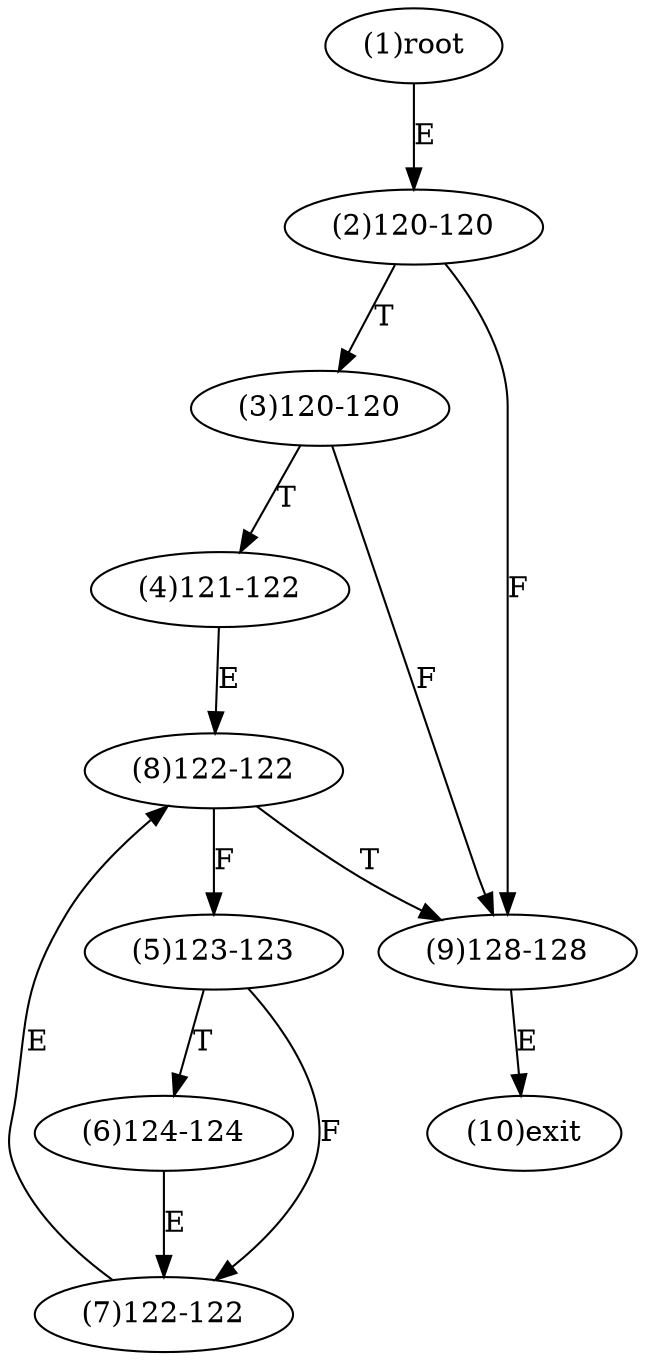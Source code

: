 digraph "" { 
1[ label="(1)root"];
2[ label="(2)120-120"];
3[ label="(3)120-120"];
4[ label="(4)121-122"];
5[ label="(5)123-123"];
6[ label="(6)124-124"];
7[ label="(7)122-122"];
8[ label="(8)122-122"];
9[ label="(9)128-128"];
10[ label="(10)exit"];
1->2[ label="E"];
2->9[ label="F"];
2->3[ label="T"];
3->9[ label="F"];
3->4[ label="T"];
4->8[ label="E"];
5->7[ label="F"];
5->6[ label="T"];
6->7[ label="E"];
7->8[ label="E"];
8->5[ label="F"];
8->9[ label="T"];
9->10[ label="E"];
}